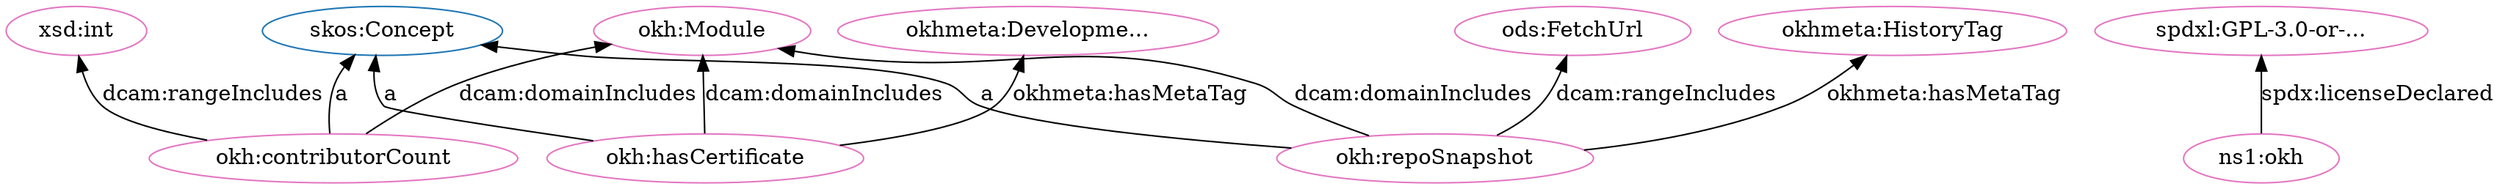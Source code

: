 digraph G {
  rankdir=BT
  node[height=.3]
"http://www.w3.org/2004/02/skos/core#Concept" [fillcolor="#1f77b4" color="#1f77b4" label="skos:Concept"]
"http://w3id.org/oseg/ont/okh#repoSnapshot" [fillcolor="#e377c2" color="#e377c2" label="okh:repoSnapshot"]
"http://w3id.org/oseg/ont/okh#hasCertificate" [fillcolor="#e377c2" color="#e377c2" label="okh:hasCertificate"]
"http://w3id.org/oseg/ont/okh#Module" [fillcolor="#e377c2" color="#e377c2" label="okh:Module"]
"http://w3id.org/oseg/ont/ods#FetchUrl" [fillcolor="#e377c2" color="#e377c2" label="ods:FetchUrl"]
"http://w3id.org/oseg/ont/okh#contributorCount" [fillcolor="#e377c2" color="#e377c2" label="okh:contributorCount"]
"http://spdx.org/licenses/GPL-3.0-or-later" [fillcolor="#e377c2" color="#e377c2" label="spdxl:GPL-3.0-or-..."]
"http://www.w3.org/2001/XMLSchema#int" [fillcolor="#e377c2" color="#e377c2" label="xsd:int"]
"http://w3id.org/oseg/ont/okh" [fillcolor="#e377c2" color="#e377c2" label="ns1:okh"]
"http://w3id.org/oseg/ont/okhmeta#DevelopmentTag" [fillcolor="#e377c2" color="#e377c2" label="okhmeta:Developme..."]
"http://w3id.org/oseg/ont/okhmeta#HistoryTag" [fillcolor="#e377c2" color="#e377c2" label="okhmeta:HistoryTag"]
  "http://w3id.org/oseg/ont/okh#repoSnapshot" -> "http://www.w3.org/2004/02/skos/core#Concept" [label="a"]
  "http://w3id.org/oseg/ont/okh#hasCertificate" -> "http://www.w3.org/2004/02/skos/core#Concept" [label="a"]
  "http://w3id.org/oseg/ont/okh#repoSnapshot" -> "http://w3id.org/oseg/ont/ods#FetchUrl" [label="dcam:rangeIncludes"]
  "http://w3id.org/oseg/ont/okh#contributorCount" -> "http://www.w3.org/2004/02/skos/core#Concept" [label="a"]
  "http://w3id.org/oseg/ont/okh#contributorCount" -> "http://www.w3.org/2001/XMLSchema#int" [label="dcam:rangeIncludes"]
  "http://w3id.org/oseg/ont/okh#hasCertificate" -> "http://w3id.org/oseg/ont/okhmeta#DevelopmentTag" [label="okhmeta:hasMetaTag"]
  "http://w3id.org/oseg/ont/okh#repoSnapshot" -> "http://w3id.org/oseg/ont/okh#Module" [label="dcam:domainIncludes"]
  "http://w3id.org/oseg/ont/okh#hasCertificate" -> "http://w3id.org/oseg/ont/okh#Module" [label="dcam:domainIncludes"]
  "http://w3id.org/oseg/ont/okh" -> "http://spdx.org/licenses/GPL-3.0-or-later" [label="spdx:licenseDeclared"]
  "http://w3id.org/oseg/ont/okh#contributorCount" -> "http://w3id.org/oseg/ont/okh#Module" [label="dcam:domainIncludes"]
  "http://w3id.org/oseg/ont/okh#repoSnapshot" -> "http://w3id.org/oseg/ont/okhmeta#HistoryTag" [label="okhmeta:hasMetaTag"]
}
